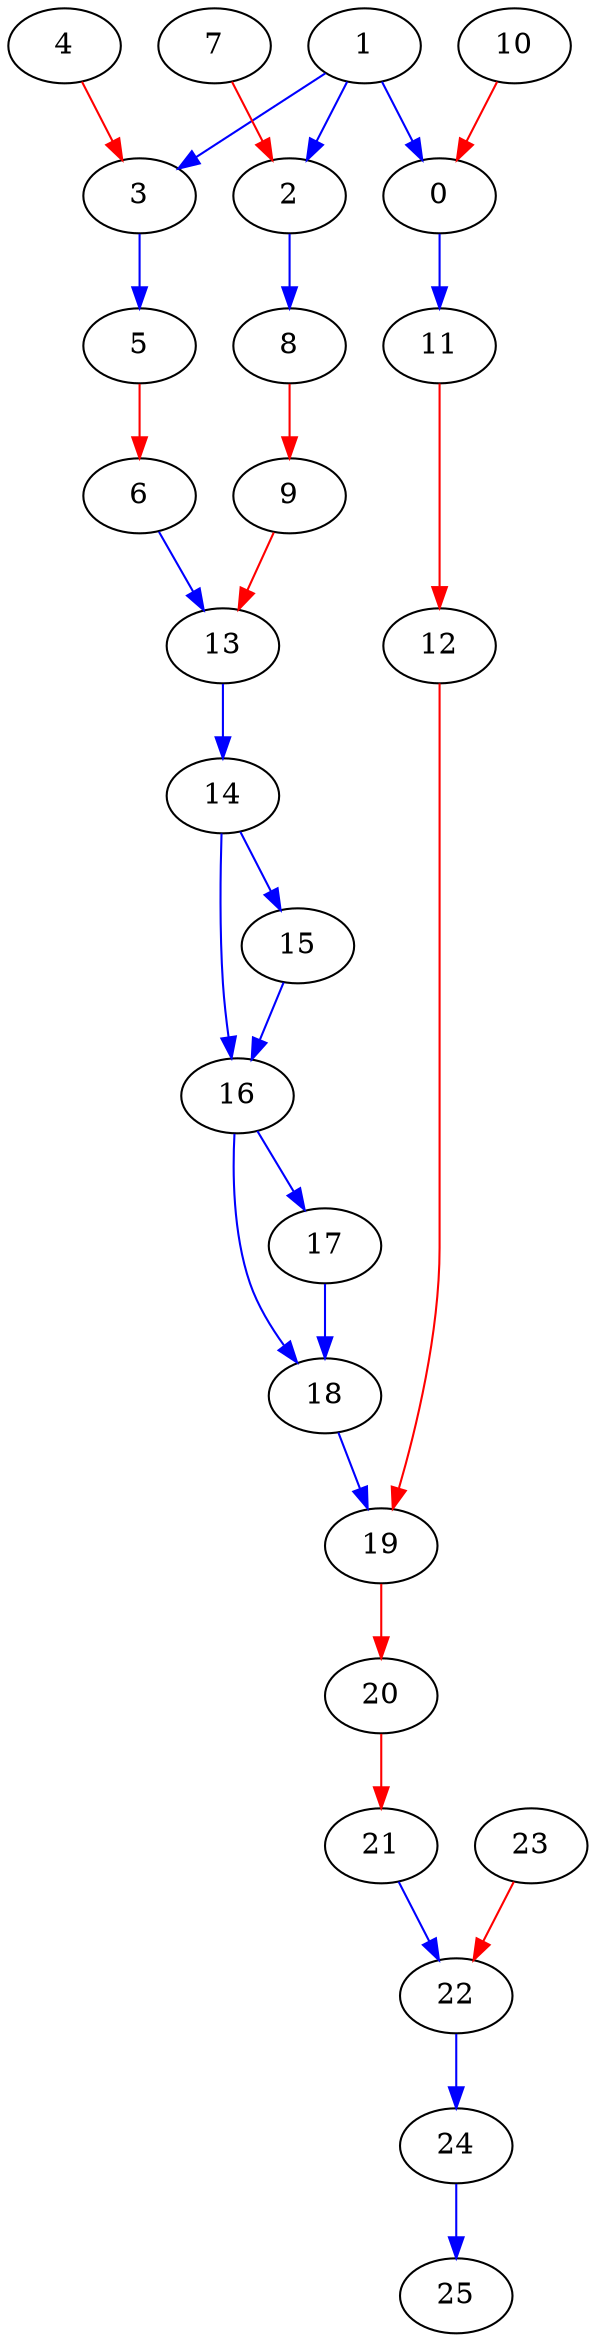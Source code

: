 digraph {
  0 [label="0", color=black];
  1 -> 0 [label="", color=blue];
  10 -> 0 [label="", color=red];
  7 [label="7", color=black];
  14 [label="14", color=black];
  13 -> 14 [label="", color=blue];
  21 [label="21", color=black];
  20 -> 21 [label="", color=red];
  2 [label="2", color=black];
  1 -> 2 [label="", color=blue];
  7 -> 2 [label="", color=red];
  9 [label="9", color=black];
  8 -> 9 [label="", color=red];
  16 [label="16", color=black];
  14 -> 16 [label="", color=blue];
  15 -> 16 [label="", color=blue];
  23 [label="23", color=black];
  4 [label="4", color=black];
  11 [label="11", color=black];
  0 -> 11 [label="", color=blue];
  18 [label="18", color=black];
  16 -> 18 [label="", color=blue];
  17 -> 18 [label="", color=blue];
  25 [label="25", color=black];
  24 -> 25 [label="", color=blue];
  6 [label="6", color=black];
  5 -> 6 [label="", color=red];
  13 [label="13", color=black];
  6 -> 13 [label="", color=blue];
  9 -> 13 [label="", color=red];
  20 [label="20", color=black];
  19 -> 20 [label="", color=red];
  1 [label="1", color=black];
  8 [label="8", color=black];
  2 -> 8 [label="", color=blue];
  15 [label="15", color=black];
  14 -> 15 [label="", color=blue];
  22 [label="22", color=black];
  21 -> 22 [label="", color=blue];
  23 -> 22 [label="", color=red];
  3 [label="3", color=black];
  1 -> 3 [label="", color=blue];
  4 -> 3 [label="", color=red];
  10 [label="10", color=black];
  17 [label="17", color=black];
  16 -> 17 [label="", color=blue];
  24 [label="24", color=black];
  22 -> 24 [label="", color=blue];
  5 [label="5", color=black];
  3 -> 5 [label="", color=blue];
  12 [label="12", color=black];
  11 -> 12 [label="", color=red];
  19 [label="19", color=black];
  18 -> 19 [label="", color=blue];
  12 -> 19 [label="", color=red];
}
